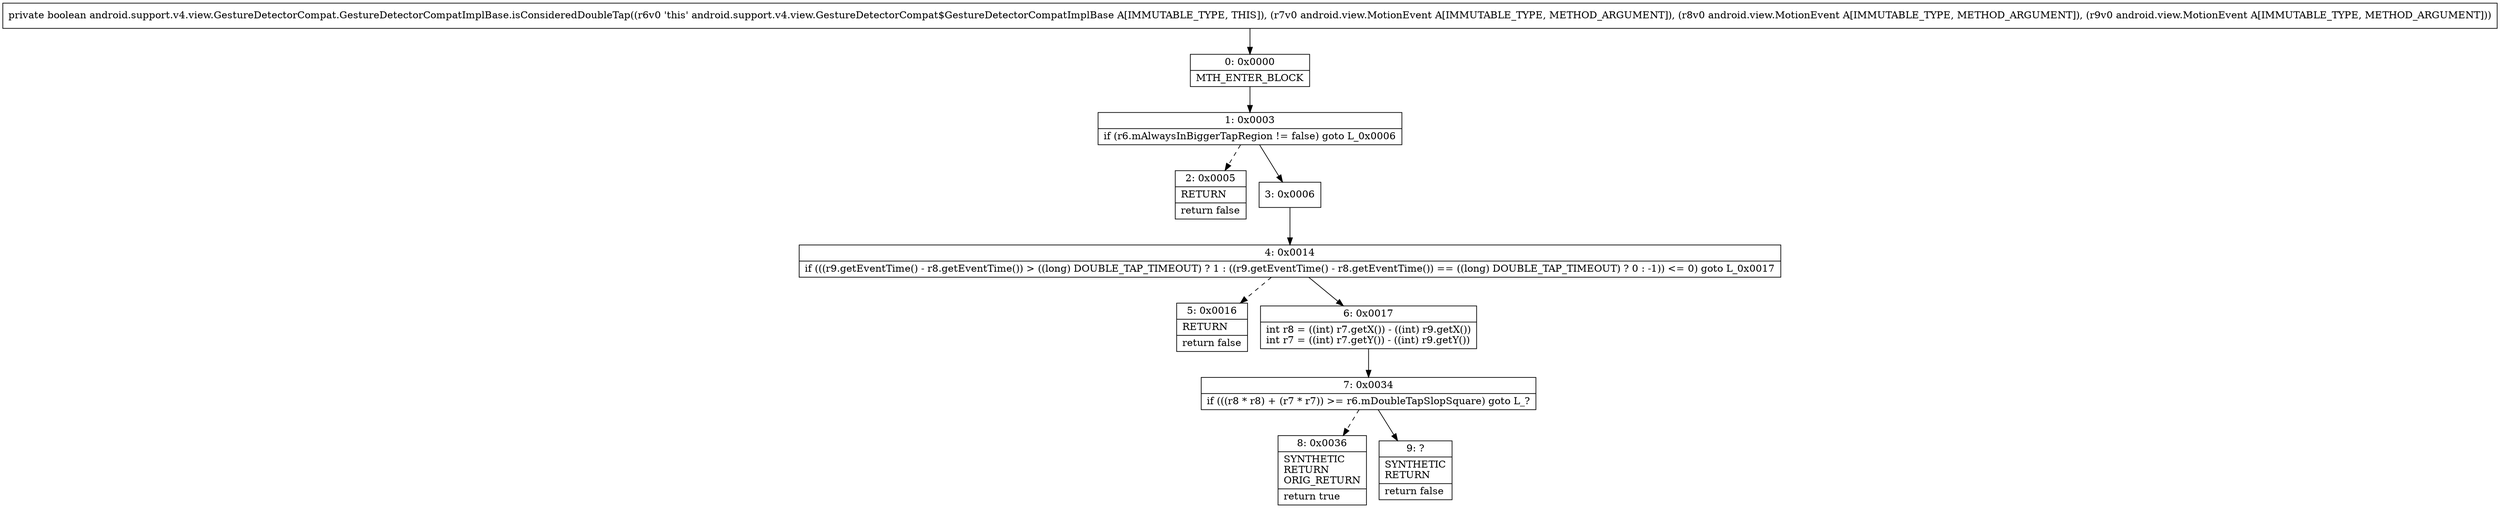 digraph "CFG forandroid.support.v4.view.GestureDetectorCompat.GestureDetectorCompatImplBase.isConsideredDoubleTap(Landroid\/view\/MotionEvent;Landroid\/view\/MotionEvent;Landroid\/view\/MotionEvent;)Z" {
Node_0 [shape=record,label="{0\:\ 0x0000|MTH_ENTER_BLOCK\l}"];
Node_1 [shape=record,label="{1\:\ 0x0003|if (r6.mAlwaysInBiggerTapRegion != false) goto L_0x0006\l}"];
Node_2 [shape=record,label="{2\:\ 0x0005|RETURN\l|return false\l}"];
Node_3 [shape=record,label="{3\:\ 0x0006}"];
Node_4 [shape=record,label="{4\:\ 0x0014|if (((r9.getEventTime() \- r8.getEventTime()) \> ((long) DOUBLE_TAP_TIMEOUT) ? 1 : ((r9.getEventTime() \- r8.getEventTime()) == ((long) DOUBLE_TAP_TIMEOUT) ? 0 : \-1)) \<= 0) goto L_0x0017\l}"];
Node_5 [shape=record,label="{5\:\ 0x0016|RETURN\l|return false\l}"];
Node_6 [shape=record,label="{6\:\ 0x0017|int r8 = ((int) r7.getX()) \- ((int) r9.getX())\lint r7 = ((int) r7.getY()) \- ((int) r9.getY())\l}"];
Node_7 [shape=record,label="{7\:\ 0x0034|if (((r8 * r8) + (r7 * r7)) \>= r6.mDoubleTapSlopSquare) goto L_?\l}"];
Node_8 [shape=record,label="{8\:\ 0x0036|SYNTHETIC\lRETURN\lORIG_RETURN\l|return true\l}"];
Node_9 [shape=record,label="{9\:\ ?|SYNTHETIC\lRETURN\l|return false\l}"];
MethodNode[shape=record,label="{private boolean android.support.v4.view.GestureDetectorCompat.GestureDetectorCompatImplBase.isConsideredDoubleTap((r6v0 'this' android.support.v4.view.GestureDetectorCompat$GestureDetectorCompatImplBase A[IMMUTABLE_TYPE, THIS]), (r7v0 android.view.MotionEvent A[IMMUTABLE_TYPE, METHOD_ARGUMENT]), (r8v0 android.view.MotionEvent A[IMMUTABLE_TYPE, METHOD_ARGUMENT]), (r9v0 android.view.MotionEvent A[IMMUTABLE_TYPE, METHOD_ARGUMENT])) }"];
MethodNode -> Node_0;
Node_0 -> Node_1;
Node_1 -> Node_2[style=dashed];
Node_1 -> Node_3;
Node_3 -> Node_4;
Node_4 -> Node_5[style=dashed];
Node_4 -> Node_6;
Node_6 -> Node_7;
Node_7 -> Node_8[style=dashed];
Node_7 -> Node_9;
}

